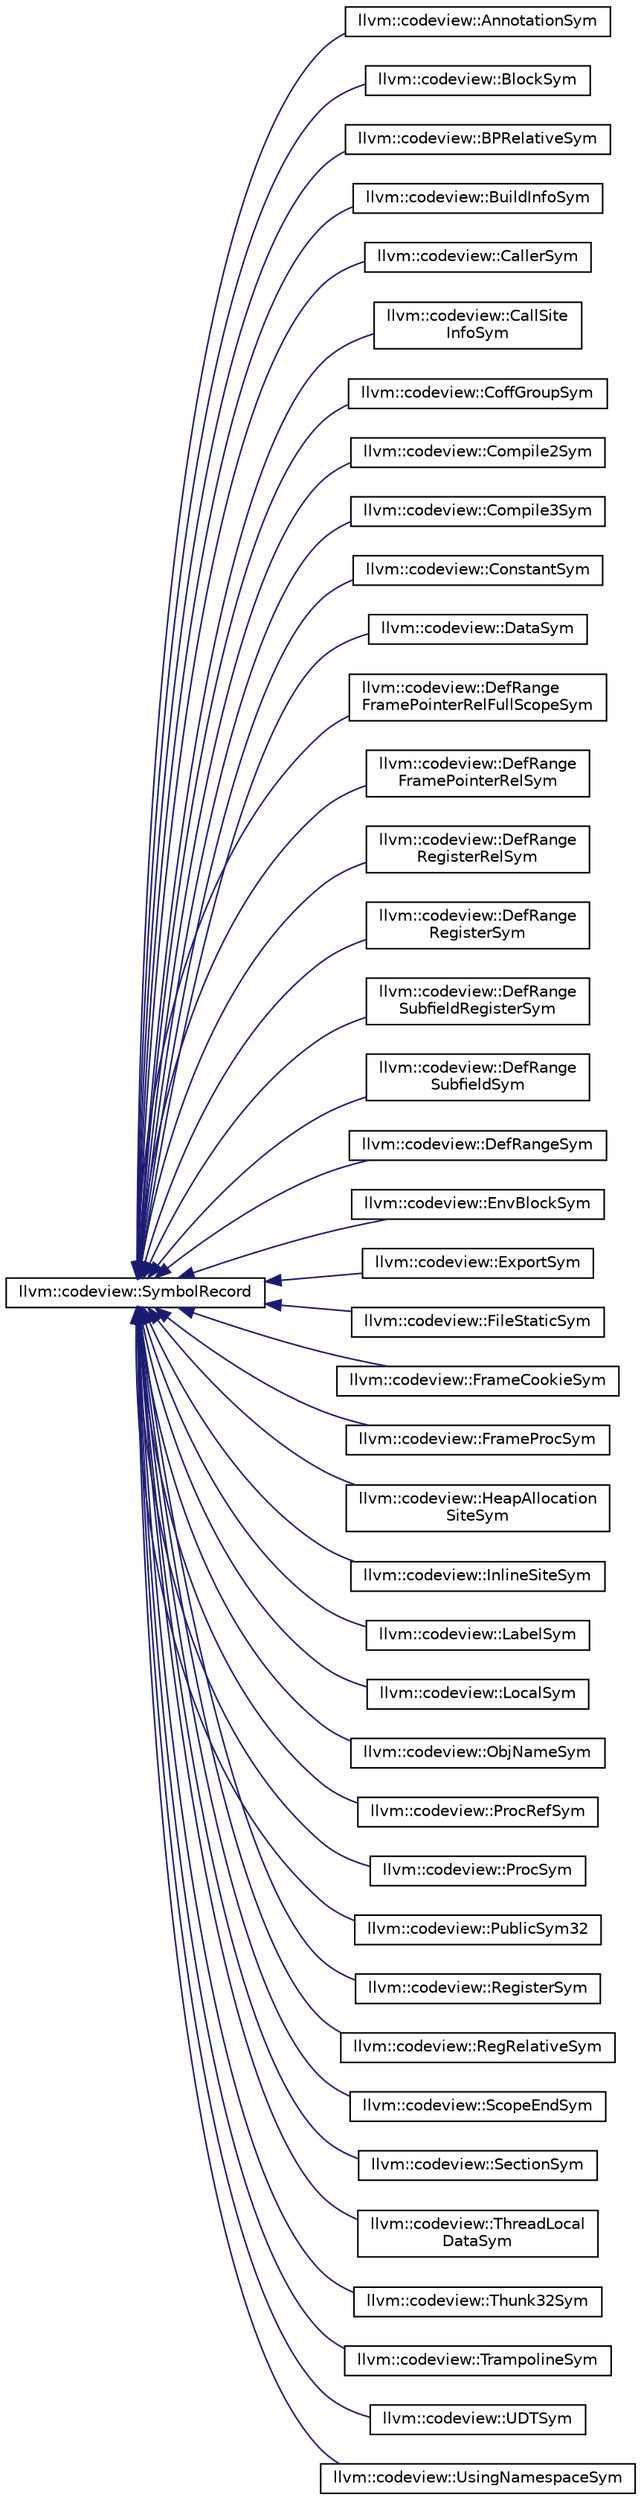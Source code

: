 digraph "Graphical Class Hierarchy"
{
 // LATEX_PDF_SIZE
  bgcolor="transparent";
  edge [fontname="Helvetica",fontsize="10",labelfontname="Helvetica",labelfontsize="10"];
  node [fontname="Helvetica",fontsize="10",shape=record];
  rankdir="LR";
  Node0 [label="llvm::codeview::SymbolRecord",height=0.2,width=0.4,color="black",URL="$classllvm_1_1codeview_1_1SymbolRecord.html",tooltip=" "];
  Node0 -> Node1 [dir="back",color="midnightblue",fontsize="10",style="solid",fontname="Helvetica"];
  Node1 [label="llvm::codeview::AnnotationSym",height=0.2,width=0.4,color="black",URL="$classllvm_1_1codeview_1_1AnnotationSym.html",tooltip=" "];
  Node0 -> Node2 [dir="back",color="midnightblue",fontsize="10",style="solid",fontname="Helvetica"];
  Node2 [label="llvm::codeview::BlockSym",height=0.2,width=0.4,color="black",URL="$classllvm_1_1codeview_1_1BlockSym.html",tooltip=" "];
  Node0 -> Node3 [dir="back",color="midnightblue",fontsize="10",style="solid",fontname="Helvetica"];
  Node3 [label="llvm::codeview::BPRelativeSym",height=0.2,width=0.4,color="black",URL="$classllvm_1_1codeview_1_1BPRelativeSym.html",tooltip=" "];
  Node0 -> Node4 [dir="back",color="midnightblue",fontsize="10",style="solid",fontname="Helvetica"];
  Node4 [label="llvm::codeview::BuildInfoSym",height=0.2,width=0.4,color="black",URL="$classllvm_1_1codeview_1_1BuildInfoSym.html",tooltip=" "];
  Node0 -> Node5 [dir="back",color="midnightblue",fontsize="10",style="solid",fontname="Helvetica"];
  Node5 [label="llvm::codeview::CallerSym",height=0.2,width=0.4,color="black",URL="$classllvm_1_1codeview_1_1CallerSym.html",tooltip=" "];
  Node0 -> Node6 [dir="back",color="midnightblue",fontsize="10",style="solid",fontname="Helvetica"];
  Node6 [label="llvm::codeview::CallSite\lInfoSym",height=0.2,width=0.4,color="black",URL="$classllvm_1_1codeview_1_1CallSiteInfoSym.html",tooltip=" "];
  Node0 -> Node7 [dir="back",color="midnightblue",fontsize="10",style="solid",fontname="Helvetica"];
  Node7 [label="llvm::codeview::CoffGroupSym",height=0.2,width=0.4,color="black",URL="$classllvm_1_1codeview_1_1CoffGroupSym.html",tooltip=" "];
  Node0 -> Node8 [dir="back",color="midnightblue",fontsize="10",style="solid",fontname="Helvetica"];
  Node8 [label="llvm::codeview::Compile2Sym",height=0.2,width=0.4,color="black",URL="$classllvm_1_1codeview_1_1Compile2Sym.html",tooltip=" "];
  Node0 -> Node9 [dir="back",color="midnightblue",fontsize="10",style="solid",fontname="Helvetica"];
  Node9 [label="llvm::codeview::Compile3Sym",height=0.2,width=0.4,color="black",URL="$classllvm_1_1codeview_1_1Compile3Sym.html",tooltip=" "];
  Node0 -> Node10 [dir="back",color="midnightblue",fontsize="10",style="solid",fontname="Helvetica"];
  Node10 [label="llvm::codeview::ConstantSym",height=0.2,width=0.4,color="black",URL="$classllvm_1_1codeview_1_1ConstantSym.html",tooltip=" "];
  Node0 -> Node11 [dir="back",color="midnightblue",fontsize="10",style="solid",fontname="Helvetica"];
  Node11 [label="llvm::codeview::DataSym",height=0.2,width=0.4,color="black",URL="$classllvm_1_1codeview_1_1DataSym.html",tooltip=" "];
  Node0 -> Node12 [dir="back",color="midnightblue",fontsize="10",style="solid",fontname="Helvetica"];
  Node12 [label="llvm::codeview::DefRange\lFramePointerRelFullScopeSym",height=0.2,width=0.4,color="black",URL="$classllvm_1_1codeview_1_1DefRangeFramePointerRelFullScopeSym.html",tooltip=" "];
  Node0 -> Node13 [dir="back",color="midnightblue",fontsize="10",style="solid",fontname="Helvetica"];
  Node13 [label="llvm::codeview::DefRange\lFramePointerRelSym",height=0.2,width=0.4,color="black",URL="$classllvm_1_1codeview_1_1DefRangeFramePointerRelSym.html",tooltip=" "];
  Node0 -> Node14 [dir="back",color="midnightblue",fontsize="10",style="solid",fontname="Helvetica"];
  Node14 [label="llvm::codeview::DefRange\lRegisterRelSym",height=0.2,width=0.4,color="black",URL="$classllvm_1_1codeview_1_1DefRangeRegisterRelSym.html",tooltip=" "];
  Node0 -> Node15 [dir="back",color="midnightblue",fontsize="10",style="solid",fontname="Helvetica"];
  Node15 [label="llvm::codeview::DefRange\lRegisterSym",height=0.2,width=0.4,color="black",URL="$classllvm_1_1codeview_1_1DefRangeRegisterSym.html",tooltip=" "];
  Node0 -> Node16 [dir="back",color="midnightblue",fontsize="10",style="solid",fontname="Helvetica"];
  Node16 [label="llvm::codeview::DefRange\lSubfieldRegisterSym",height=0.2,width=0.4,color="black",URL="$classllvm_1_1codeview_1_1DefRangeSubfieldRegisterSym.html",tooltip=" "];
  Node0 -> Node17 [dir="back",color="midnightblue",fontsize="10",style="solid",fontname="Helvetica"];
  Node17 [label="llvm::codeview::DefRange\lSubfieldSym",height=0.2,width=0.4,color="black",URL="$classllvm_1_1codeview_1_1DefRangeSubfieldSym.html",tooltip=" "];
  Node0 -> Node18 [dir="back",color="midnightblue",fontsize="10",style="solid",fontname="Helvetica"];
  Node18 [label="llvm::codeview::DefRangeSym",height=0.2,width=0.4,color="black",URL="$classllvm_1_1codeview_1_1DefRangeSym.html",tooltip=" "];
  Node0 -> Node19 [dir="back",color="midnightblue",fontsize="10",style="solid",fontname="Helvetica"];
  Node19 [label="llvm::codeview::EnvBlockSym",height=0.2,width=0.4,color="black",URL="$classllvm_1_1codeview_1_1EnvBlockSym.html",tooltip=" "];
  Node0 -> Node20 [dir="back",color="midnightblue",fontsize="10",style="solid",fontname="Helvetica"];
  Node20 [label="llvm::codeview::ExportSym",height=0.2,width=0.4,color="black",URL="$classllvm_1_1codeview_1_1ExportSym.html",tooltip=" "];
  Node0 -> Node21 [dir="back",color="midnightblue",fontsize="10",style="solid",fontname="Helvetica"];
  Node21 [label="llvm::codeview::FileStaticSym",height=0.2,width=0.4,color="black",URL="$classllvm_1_1codeview_1_1FileStaticSym.html",tooltip=" "];
  Node0 -> Node22 [dir="back",color="midnightblue",fontsize="10",style="solid",fontname="Helvetica"];
  Node22 [label="llvm::codeview::FrameCookieSym",height=0.2,width=0.4,color="black",URL="$classllvm_1_1codeview_1_1FrameCookieSym.html",tooltip=" "];
  Node0 -> Node23 [dir="back",color="midnightblue",fontsize="10",style="solid",fontname="Helvetica"];
  Node23 [label="llvm::codeview::FrameProcSym",height=0.2,width=0.4,color="black",URL="$classllvm_1_1codeview_1_1FrameProcSym.html",tooltip=" "];
  Node0 -> Node24 [dir="back",color="midnightblue",fontsize="10",style="solid",fontname="Helvetica"];
  Node24 [label="llvm::codeview::HeapAllocation\lSiteSym",height=0.2,width=0.4,color="black",URL="$classllvm_1_1codeview_1_1HeapAllocationSiteSym.html",tooltip=" "];
  Node0 -> Node25 [dir="back",color="midnightblue",fontsize="10",style="solid",fontname="Helvetica"];
  Node25 [label="llvm::codeview::InlineSiteSym",height=0.2,width=0.4,color="black",URL="$classllvm_1_1codeview_1_1InlineSiteSym.html",tooltip=" "];
  Node0 -> Node26 [dir="back",color="midnightblue",fontsize="10",style="solid",fontname="Helvetica"];
  Node26 [label="llvm::codeview::LabelSym",height=0.2,width=0.4,color="black",URL="$classllvm_1_1codeview_1_1LabelSym.html",tooltip=" "];
  Node0 -> Node27 [dir="back",color="midnightblue",fontsize="10",style="solid",fontname="Helvetica"];
  Node27 [label="llvm::codeview::LocalSym",height=0.2,width=0.4,color="black",URL="$classllvm_1_1codeview_1_1LocalSym.html",tooltip=" "];
  Node0 -> Node28 [dir="back",color="midnightblue",fontsize="10",style="solid",fontname="Helvetica"];
  Node28 [label="llvm::codeview::ObjNameSym",height=0.2,width=0.4,color="black",URL="$classllvm_1_1codeview_1_1ObjNameSym.html",tooltip=" "];
  Node0 -> Node29 [dir="back",color="midnightblue",fontsize="10",style="solid",fontname="Helvetica"];
  Node29 [label="llvm::codeview::ProcRefSym",height=0.2,width=0.4,color="black",URL="$classllvm_1_1codeview_1_1ProcRefSym.html",tooltip=" "];
  Node0 -> Node30 [dir="back",color="midnightblue",fontsize="10",style="solid",fontname="Helvetica"];
  Node30 [label="llvm::codeview::ProcSym",height=0.2,width=0.4,color="black",URL="$classllvm_1_1codeview_1_1ProcSym.html",tooltip=" "];
  Node0 -> Node31 [dir="back",color="midnightblue",fontsize="10",style="solid",fontname="Helvetica"];
  Node31 [label="llvm::codeview::PublicSym32",height=0.2,width=0.4,color="black",URL="$classllvm_1_1codeview_1_1PublicSym32.html",tooltip=" "];
  Node0 -> Node32 [dir="back",color="midnightblue",fontsize="10",style="solid",fontname="Helvetica"];
  Node32 [label="llvm::codeview::RegisterSym",height=0.2,width=0.4,color="black",URL="$classllvm_1_1codeview_1_1RegisterSym.html",tooltip=" "];
  Node0 -> Node33 [dir="back",color="midnightblue",fontsize="10",style="solid",fontname="Helvetica"];
  Node33 [label="llvm::codeview::RegRelativeSym",height=0.2,width=0.4,color="black",URL="$classllvm_1_1codeview_1_1RegRelativeSym.html",tooltip=" "];
  Node0 -> Node34 [dir="back",color="midnightblue",fontsize="10",style="solid",fontname="Helvetica"];
  Node34 [label="llvm::codeview::ScopeEndSym",height=0.2,width=0.4,color="black",URL="$classllvm_1_1codeview_1_1ScopeEndSym.html",tooltip=" "];
  Node0 -> Node35 [dir="back",color="midnightblue",fontsize="10",style="solid",fontname="Helvetica"];
  Node35 [label="llvm::codeview::SectionSym",height=0.2,width=0.4,color="black",URL="$classllvm_1_1codeview_1_1SectionSym.html",tooltip=" "];
  Node0 -> Node36 [dir="back",color="midnightblue",fontsize="10",style="solid",fontname="Helvetica"];
  Node36 [label="llvm::codeview::ThreadLocal\lDataSym",height=0.2,width=0.4,color="black",URL="$classllvm_1_1codeview_1_1ThreadLocalDataSym.html",tooltip=" "];
  Node0 -> Node37 [dir="back",color="midnightblue",fontsize="10",style="solid",fontname="Helvetica"];
  Node37 [label="llvm::codeview::Thunk32Sym",height=0.2,width=0.4,color="black",URL="$classllvm_1_1codeview_1_1Thunk32Sym.html",tooltip=" "];
  Node0 -> Node38 [dir="back",color="midnightblue",fontsize="10",style="solid",fontname="Helvetica"];
  Node38 [label="llvm::codeview::TrampolineSym",height=0.2,width=0.4,color="black",URL="$classllvm_1_1codeview_1_1TrampolineSym.html",tooltip=" "];
  Node0 -> Node39 [dir="back",color="midnightblue",fontsize="10",style="solid",fontname="Helvetica"];
  Node39 [label="llvm::codeview::UDTSym",height=0.2,width=0.4,color="black",URL="$classllvm_1_1codeview_1_1UDTSym.html",tooltip=" "];
  Node0 -> Node40 [dir="back",color="midnightblue",fontsize="10",style="solid",fontname="Helvetica"];
  Node40 [label="llvm::codeview::UsingNamespaceSym",height=0.2,width=0.4,color="black",URL="$classllvm_1_1codeview_1_1UsingNamespaceSym.html",tooltip=" "];
}
